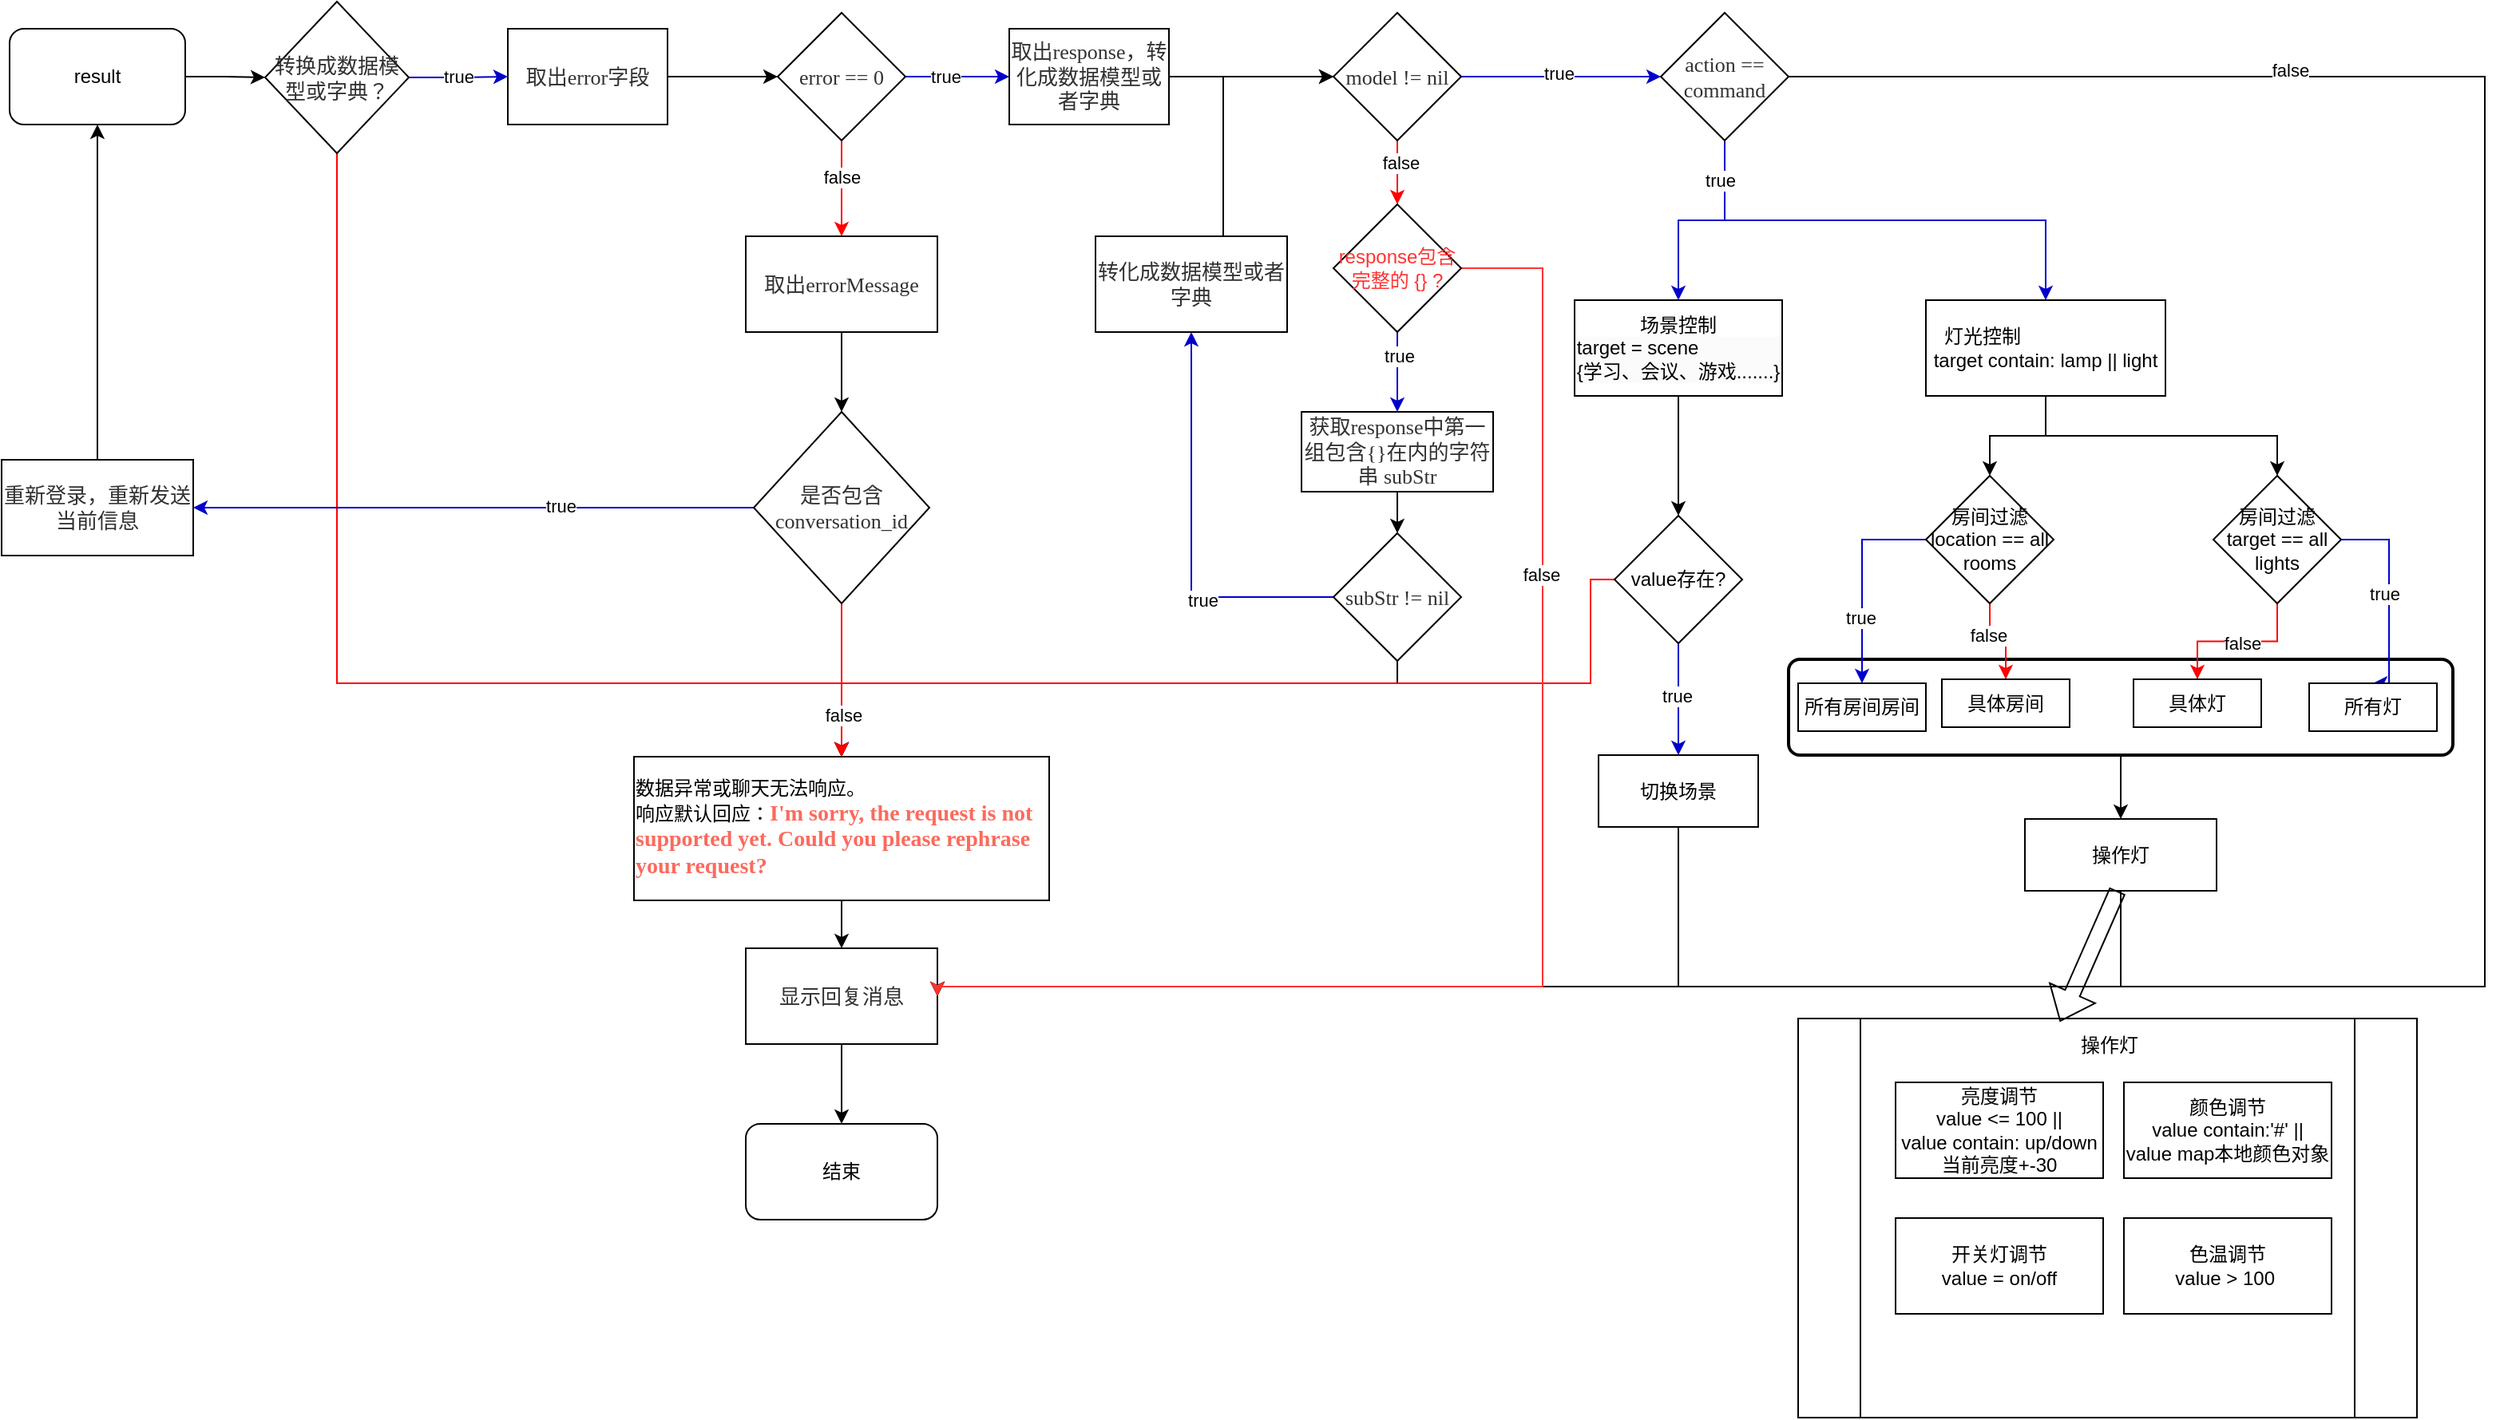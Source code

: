 <mxfile version="21.2.9" type="github">
  <diagram name="Page-1" id="74e2e168-ea6b-b213-b513-2b3c1d86103e">
    <mxGraphModel dx="1383" dy="746" grid="1" gridSize="10" guides="1" tooltips="1" connect="1" arrows="1" fold="1" page="1" pageScale="1" pageWidth="1100" pageHeight="850" background="none" math="0" shadow="0">
      <root>
        <mxCell id="0" />
        <mxCell id="1" parent="0" />
        <mxCell id="gVCvz15bsPlof6989XjH-43" value="" style="edgeStyle=orthogonalEdgeStyle;rounded=0;orthogonalLoop=1;jettySize=auto;html=1;" edge="1" parent="1" source="gVCvz15bsPlof6989XjH-41" target="gVCvz15bsPlof6989XjH-37">
          <mxGeometry relative="1" as="geometry" />
        </mxCell>
        <mxCell id="gVCvz15bsPlof6989XjH-41" value="" style="rounded=1;whiteSpace=wrap;html=1;absoluteArcSize=1;arcSize=14;strokeWidth=2;" vertex="1" parent="1">
          <mxGeometry x="1174" y="435" width="416" height="60" as="geometry" />
        </mxCell>
        <mxCell id="n0jJVnxUDAGsLWo01qbZ-8" value="" style="edgeStyle=orthogonalEdgeStyle;rounded=0;orthogonalLoop=1;jettySize=auto;html=1;" parent="1" source="n0jJVnxUDAGsLWo01qbZ-2" target="n0jJVnxUDAGsLWo01qbZ-5" edge="1">
          <mxGeometry relative="1" as="geometry" />
        </mxCell>
        <mxCell id="n0jJVnxUDAGsLWo01qbZ-2" value="result" style="rounded=1;whiteSpace=wrap;html=1;" parent="1" vertex="1">
          <mxGeometry x="60" y="40" width="110" height="60" as="geometry" />
        </mxCell>
        <mxCell id="n0jJVnxUDAGsLWo01qbZ-11" value="true" style="edgeStyle=orthogonalEdgeStyle;rounded=0;orthogonalLoop=1;jettySize=auto;html=1;strokeColor=#0000CC;" parent="1" source="n0jJVnxUDAGsLWo01qbZ-5" target="n0jJVnxUDAGsLWo01qbZ-9" edge="1">
          <mxGeometry relative="1" as="geometry" />
        </mxCell>
        <mxCell id="gVCvz15bsPlof6989XjH-54" style="edgeStyle=orthogonalEdgeStyle;rounded=0;orthogonalLoop=1;jettySize=auto;html=1;entryX=0.5;entryY=0;entryDx=0;entryDy=0;strokeColor=#FF0000;" edge="1" parent="1" source="n0jJVnxUDAGsLWo01qbZ-5" target="n0jJVnxUDAGsLWo01qbZ-28">
          <mxGeometry relative="1" as="geometry">
            <Array as="points">
              <mxPoint x="265" y="450" />
              <mxPoint x="581" y="450" />
            </Array>
          </mxGeometry>
        </mxCell>
        <mxCell id="n0jJVnxUDAGsLWo01qbZ-5" value="&lt;meta charset=&quot;utf-8&quot;&gt;&lt;span style=&quot;color: rgb(50, 50, 50); font-family: 微软雅黑; font-size: 13px; font-style: normal; font-variant-ligatures: normal; font-variant-caps: normal; font-weight: 400; letter-spacing: normal; orphans: 2; text-align: center; text-indent: 0px; text-transform: none; widows: 2; word-spacing: 0px; -webkit-text-stroke-width: 0px; caret-color: rgb(50, 50, 50); background-color: rgba(255, 255, 255, 0.01); text-decoration-thickness: initial; text-decoration-style: initial; text-decoration-color: initial; float: none; display: inline !important;&quot;&gt;转换成数据模型或字典？&lt;/span&gt;" style="rhombus;whiteSpace=wrap;html=1;" parent="1" vertex="1">
          <mxGeometry x="220" y="23" width="90" height="95" as="geometry" />
        </mxCell>
        <mxCell id="n0jJVnxUDAGsLWo01qbZ-17" value="" style="edgeStyle=orthogonalEdgeStyle;rounded=0;orthogonalLoop=1;jettySize=auto;html=1;" parent="1" source="n0jJVnxUDAGsLWo01qbZ-9" target="n0jJVnxUDAGsLWo01qbZ-12" edge="1">
          <mxGeometry relative="1" as="geometry" />
        </mxCell>
        <mxCell id="n0jJVnxUDAGsLWo01qbZ-9" value="&lt;meta charset=&quot;utf-8&quot;&gt;&lt;span style=&quot;caret-color: rgb(50, 50, 50); color: rgb(50, 50, 50); font-family: 微软雅黑; font-size: 13px; font-style: normal; font-variant-caps: normal; font-weight: 400; letter-spacing: normal; text-align: center; text-indent: 0px; text-transform: none; word-spacing: 0px; text-size-adjust: auto; -webkit-text-stroke-width: 0px; background-color: rgba(255, 255, 255, 0.01); text-decoration: none; float: none; display: inline !important;&quot;&gt;取出error字段&lt;/span&gt;" style="rounded=0;whiteSpace=wrap;html=1;" parent="1" vertex="1">
          <mxGeometry x="372" y="40" width="100" height="60" as="geometry" />
        </mxCell>
        <mxCell id="n0jJVnxUDAGsLWo01qbZ-18" value="" style="edgeStyle=orthogonalEdgeStyle;rounded=0;orthogonalLoop=1;jettySize=auto;html=1;strokeColor=#0000CC;" parent="1" source="n0jJVnxUDAGsLWo01qbZ-12" target="n0jJVnxUDAGsLWo01qbZ-13" edge="1">
          <mxGeometry relative="1" as="geometry" />
        </mxCell>
        <mxCell id="n0jJVnxUDAGsLWo01qbZ-48" value="true" style="edgeLabel;html=1;align=center;verticalAlign=middle;resizable=0;points=[];" parent="n0jJVnxUDAGsLWo01qbZ-18" vertex="1" connectable="0">
          <mxGeometry x="-0.231" relative="1" as="geometry">
            <mxPoint as="offset" />
          </mxGeometry>
        </mxCell>
        <mxCell id="n0jJVnxUDAGsLWo01qbZ-22" value="" style="edgeStyle=orthogonalEdgeStyle;rounded=0;orthogonalLoop=1;jettySize=auto;html=1;strokeColor=#FF0000;" parent="1" source="n0jJVnxUDAGsLWo01qbZ-12" target="n0jJVnxUDAGsLWo01qbZ-21" edge="1">
          <mxGeometry relative="1" as="geometry" />
        </mxCell>
        <mxCell id="n0jJVnxUDAGsLWo01qbZ-52" value="false" style="edgeLabel;html=1;align=center;verticalAlign=middle;resizable=0;points=[];" parent="n0jJVnxUDAGsLWo01qbZ-22" vertex="1" connectable="0">
          <mxGeometry x="-0.233" relative="1" as="geometry">
            <mxPoint as="offset" />
          </mxGeometry>
        </mxCell>
        <mxCell id="n0jJVnxUDAGsLWo01qbZ-12" value="&lt;meta charset=&quot;utf-8&quot;&gt;&lt;span style=&quot;caret-color: rgb(50, 50, 50); color: rgb(50, 50, 50); font-family: 微软雅黑; font-size: 13px; font-style: normal; font-variant-caps: normal; font-weight: 400; letter-spacing: normal; text-align: center; text-indent: 0px; text-transform: none; word-spacing: 0px; text-size-adjust: auto; -webkit-text-stroke-width: 0px; background-color: rgba(255, 255, 255, 0.01); text-decoration: none; float: none; display: inline !important;&quot;&gt;error == 0&lt;/span&gt;" style="rhombus;whiteSpace=wrap;html=1;" parent="1" vertex="1">
          <mxGeometry x="541" y="30" width="80" height="80" as="geometry" />
        </mxCell>
        <mxCell id="n0jJVnxUDAGsLWo01qbZ-19" value="" style="edgeStyle=orthogonalEdgeStyle;rounded=0;orthogonalLoop=1;jettySize=auto;html=1;" parent="1" source="n0jJVnxUDAGsLWo01qbZ-13" target="n0jJVnxUDAGsLWo01qbZ-14" edge="1">
          <mxGeometry relative="1" as="geometry" />
        </mxCell>
        <mxCell id="n0jJVnxUDAGsLWo01qbZ-13" value="&lt;meta charset=&quot;utf-8&quot;&gt;&lt;span style=&quot;caret-color: rgb(50, 50, 50); color: rgb(50, 50, 50); font-family: 微软雅黑; font-size: 13px; font-style: normal; font-variant-caps: normal; font-weight: 400; letter-spacing: normal; text-align: center; text-indent: 0px; text-transform: none; word-spacing: 0px; text-size-adjust: auto; -webkit-text-stroke-width: 0px; background-color: rgba(255, 255, 255, 0.01); text-decoration: none; float: none; display: inline !important;&quot;&gt;取出response，转化成数据模型或者字典&lt;/span&gt;" style="rounded=0;whiteSpace=wrap;html=1;" parent="1" vertex="1">
          <mxGeometry x="686" y="40" width="100" height="60" as="geometry" />
        </mxCell>
        <mxCell id="n0jJVnxUDAGsLWo01qbZ-20" value="" style="edgeStyle=orthogonalEdgeStyle;rounded=0;orthogonalLoop=1;jettySize=auto;html=1;strokeColor=#0000CC;" parent="1" source="n0jJVnxUDAGsLWo01qbZ-14" target="n0jJVnxUDAGsLWo01qbZ-15" edge="1">
          <mxGeometry relative="1" as="geometry" />
        </mxCell>
        <mxCell id="n0jJVnxUDAGsLWo01qbZ-49" value="true" style="edgeLabel;html=1;align=center;verticalAlign=middle;resizable=0;points=[];" parent="n0jJVnxUDAGsLWo01qbZ-20" vertex="1" connectable="0">
          <mxGeometry x="-0.024" y="2" relative="1" as="geometry">
            <mxPoint as="offset" />
          </mxGeometry>
        </mxCell>
        <mxCell id="gVCvz15bsPlof6989XjH-47" value="" style="edgeStyle=orthogonalEdgeStyle;rounded=0;orthogonalLoop=1;jettySize=auto;html=1;strokeColor=#FF0000;" edge="1" parent="1" source="n0jJVnxUDAGsLWo01qbZ-14" target="gVCvz15bsPlof6989XjH-46">
          <mxGeometry relative="1" as="geometry" />
        </mxCell>
        <mxCell id="gVCvz15bsPlof6989XjH-48" value="false" style="edgeLabel;html=1;align=center;verticalAlign=middle;resizable=0;points=[];" vertex="1" connectable="0" parent="gVCvz15bsPlof6989XjH-47">
          <mxGeometry x="-0.3" y="2" relative="1" as="geometry">
            <mxPoint as="offset" />
          </mxGeometry>
        </mxCell>
        <mxCell id="n0jJVnxUDAGsLWo01qbZ-14" value="&lt;meta charset=&quot;utf-8&quot;&gt;&lt;span style=&quot;caret-color: rgb(50, 50, 50); color: rgb(50, 50, 50); font-family: 微软雅黑; font-size: 13px; font-style: normal; font-variant-caps: normal; font-weight: 400; letter-spacing: normal; text-align: center; text-indent: 0px; text-transform: none; word-spacing: 0px; text-size-adjust: auto; -webkit-text-stroke-width: 0px; background-color: rgba(255, 255, 255, 0.01); text-decoration: none; float: none; display: inline !important;&quot;&gt;model != nil&lt;/span&gt;" style="rhombus;whiteSpace=wrap;html=1;" parent="1" vertex="1">
          <mxGeometry x="889" y="30" width="80" height="80" as="geometry" />
        </mxCell>
        <mxCell id="n0jJVnxUDAGsLWo01qbZ-69" style="edgeStyle=orthogonalEdgeStyle;rounded=0;orthogonalLoop=1;jettySize=auto;html=1;exitX=0.5;exitY=1;exitDx=0;exitDy=0;entryX=0.5;entryY=0;entryDx=0;entryDy=0;strokeColor=#0000CC;" parent="1" source="n0jJVnxUDAGsLWo01qbZ-15" target="n0jJVnxUDAGsLWo01qbZ-60" edge="1">
          <mxGeometry relative="1" as="geometry" />
        </mxCell>
        <mxCell id="n0jJVnxUDAGsLWo01qbZ-70" style="edgeStyle=orthogonalEdgeStyle;rounded=0;orthogonalLoop=1;jettySize=auto;html=1;exitX=0.5;exitY=1;exitDx=0;exitDy=0;entryX=0.5;entryY=0;entryDx=0;entryDy=0;strokeColor=#0000CC;" parent="1" source="n0jJVnxUDAGsLWo01qbZ-15" target="n0jJVnxUDAGsLWo01qbZ-61" edge="1">
          <mxGeometry relative="1" as="geometry" />
        </mxCell>
        <mxCell id="n0jJVnxUDAGsLWo01qbZ-72" value="true" style="edgeLabel;html=1;align=center;verticalAlign=middle;resizable=0;points=[];" parent="n0jJVnxUDAGsLWo01qbZ-70" vertex="1" connectable="0">
          <mxGeometry x="-0.834" y="-3" relative="1" as="geometry">
            <mxPoint as="offset" />
          </mxGeometry>
        </mxCell>
        <mxCell id="n0jJVnxUDAGsLWo01qbZ-73" style="edgeStyle=orthogonalEdgeStyle;rounded=0;orthogonalLoop=1;jettySize=auto;html=1;exitX=1;exitY=0.5;exitDx=0;exitDy=0;entryX=1;entryY=0.5;entryDx=0;entryDy=0;" parent="1" source="n0jJVnxUDAGsLWo01qbZ-15" target="n0jJVnxUDAGsLWo01qbZ-35" edge="1">
          <mxGeometry relative="1" as="geometry">
            <Array as="points">
              <mxPoint x="1610" y="70" />
              <mxPoint x="1610" y="640" />
              <mxPoint x="641" y="640" />
            </Array>
          </mxGeometry>
        </mxCell>
        <mxCell id="gVCvz15bsPlof6989XjH-1" value="false" style="edgeLabel;html=1;align=center;verticalAlign=middle;resizable=0;points=[];" vertex="1" connectable="0" parent="n0jJVnxUDAGsLWo01qbZ-73">
          <mxGeometry x="-0.683" y="4" relative="1" as="geometry">
            <mxPoint as="offset" />
          </mxGeometry>
        </mxCell>
        <mxCell id="n0jJVnxUDAGsLWo01qbZ-15" value="&lt;meta charset=&quot;utf-8&quot;&gt;&lt;span style=&quot;caret-color: rgb(50, 50, 50); color: rgb(50, 50, 50); font-family: 微软雅黑; font-size: 13px; font-style: normal; font-variant-caps: normal; font-weight: 400; letter-spacing: normal; text-align: center; text-indent: 0px; text-transform: none; word-spacing: 0px; text-size-adjust: auto; -webkit-text-stroke-width: 0px; background-color: rgba(255, 255, 255, 0.01); text-decoration: none; float: none; display: inline !important;&quot;&gt;action == command&lt;/span&gt;" style="rhombus;whiteSpace=wrap;html=1;" parent="1" vertex="1">
          <mxGeometry x="1094" y="30" width="80" height="80" as="geometry" />
        </mxCell>
        <mxCell id="n0jJVnxUDAGsLWo01qbZ-24" value="" style="edgeStyle=orthogonalEdgeStyle;rounded=0;orthogonalLoop=1;jettySize=auto;html=1;" parent="1" source="n0jJVnxUDAGsLWo01qbZ-21" target="n0jJVnxUDAGsLWo01qbZ-23" edge="1">
          <mxGeometry relative="1" as="geometry" />
        </mxCell>
        <mxCell id="n0jJVnxUDAGsLWo01qbZ-21" value="&lt;meta charset=&quot;utf-8&quot;&gt;&lt;span style=&quot;caret-color: rgb(50, 50, 50); color: rgb(50, 50, 50); font-family: 微软雅黑; font-size: 13px; font-style: normal; font-variant-caps: normal; font-weight: 400; letter-spacing: normal; text-align: center; text-indent: 0px; text-transform: none; word-spacing: 0px; text-size-adjust: auto; -webkit-text-stroke-width: 0px; background-color: rgba(255, 255, 255, 0.01); text-decoration: none; float: none; display: inline !important;&quot;&gt;取出errorMessage&lt;/span&gt;" style="rounded=0;whiteSpace=wrap;html=1;" parent="1" vertex="1">
          <mxGeometry x="521" y="170" width="120" height="60" as="geometry" />
        </mxCell>
        <mxCell id="n0jJVnxUDAGsLWo01qbZ-26" value="" style="edgeStyle=orthogonalEdgeStyle;rounded=0;orthogonalLoop=1;jettySize=auto;html=1;strokeColor=#0000CC;" parent="1" source="n0jJVnxUDAGsLWo01qbZ-23" target="n0jJVnxUDAGsLWo01qbZ-25" edge="1">
          <mxGeometry relative="1" as="geometry" />
        </mxCell>
        <mxCell id="n0jJVnxUDAGsLWo01qbZ-50" value="true" style="edgeLabel;html=1;align=center;verticalAlign=middle;resizable=0;points=[];" parent="n0jJVnxUDAGsLWo01qbZ-26" vertex="1" connectable="0">
          <mxGeometry x="-0.31" y="-1" relative="1" as="geometry">
            <mxPoint as="offset" />
          </mxGeometry>
        </mxCell>
        <mxCell id="n0jJVnxUDAGsLWo01qbZ-29" value="" style="edgeStyle=orthogonalEdgeStyle;rounded=0;orthogonalLoop=1;jettySize=auto;html=1;" parent="1" source="n0jJVnxUDAGsLWo01qbZ-23" target="n0jJVnxUDAGsLWo01qbZ-28" edge="1">
          <mxGeometry relative="1" as="geometry" />
        </mxCell>
        <mxCell id="n0jJVnxUDAGsLWo01qbZ-51" value="" style="edgeStyle=orthogonalEdgeStyle;rounded=0;orthogonalLoop=1;jettySize=auto;html=1;strokeColor=#FF0000;" parent="1" source="n0jJVnxUDAGsLWo01qbZ-23" target="n0jJVnxUDAGsLWo01qbZ-28" edge="1">
          <mxGeometry relative="1" as="geometry" />
        </mxCell>
        <mxCell id="n0jJVnxUDAGsLWo01qbZ-23" value="&lt;meta charset=&quot;utf-8&quot;&gt;&lt;span style=&quot;caret-color: rgb(50, 50, 50); color: rgb(50, 50, 50); font-family: 微软雅黑; font-size: 13px; font-style: normal; font-variant-caps: normal; font-weight: 400; letter-spacing: normal; text-align: center; text-indent: 0px; text-transform: none; word-spacing: 0px; text-size-adjust: auto; -webkit-text-stroke-width: 0px; background-color: rgba(255, 255, 255, 0.01); text-decoration: none; float: none; display: inline !important;&quot;&gt;是否包含conversation_id&lt;/span&gt;" style="rhombus;whiteSpace=wrap;html=1;" parent="1" vertex="1">
          <mxGeometry x="526" y="280" width="110" height="120" as="geometry" />
        </mxCell>
        <mxCell id="n0jJVnxUDAGsLWo01qbZ-27" style="edgeStyle=orthogonalEdgeStyle;rounded=0;orthogonalLoop=1;jettySize=auto;html=1;entryX=0.5;entryY=1;entryDx=0;entryDy=0;" parent="1" source="n0jJVnxUDAGsLWo01qbZ-25" target="n0jJVnxUDAGsLWo01qbZ-2" edge="1">
          <mxGeometry relative="1" as="geometry" />
        </mxCell>
        <mxCell id="n0jJVnxUDAGsLWo01qbZ-25" value="&lt;meta charset=&quot;utf-8&quot;&gt;&lt;span style=&quot;caret-color: rgb(50, 50, 50); color: rgb(50, 50, 50); font-family: 微软雅黑; font-size: 13px; font-style: normal; font-variant-caps: normal; font-weight: 400; letter-spacing: normal; text-align: center; text-indent: 0px; text-transform: none; word-spacing: 0px; text-size-adjust: auto; -webkit-text-stroke-width: 0px; background-color: rgba(255, 255, 255, 0.01); text-decoration: none; float: none; display: inline !important;&quot;&gt;重新登录，重新发送当前信息&lt;/span&gt;" style="rounded=0;whiteSpace=wrap;html=1;" parent="1" vertex="1">
          <mxGeometry x="55" y="310" width="120" height="60" as="geometry" />
        </mxCell>
        <mxCell id="n0jJVnxUDAGsLWo01qbZ-36" value="" style="edgeStyle=orthogonalEdgeStyle;rounded=0;orthogonalLoop=1;jettySize=auto;html=1;" parent="1" source="n0jJVnxUDAGsLWo01qbZ-28" target="n0jJVnxUDAGsLWo01qbZ-35" edge="1">
          <mxGeometry relative="1" as="geometry" />
        </mxCell>
        <mxCell id="n0jJVnxUDAGsLWo01qbZ-28" value="&lt;div style=&quot;caret-color: rgb(0, 0, 0); color: rgb(0, 0, 0); font-style: normal; font-variant-caps: normal; font-weight: 400; letter-spacing: normal; text-align: start; text-indent: 0px; text-transform: none; word-spacing: 0px; text-size-adjust: auto; -webkit-text-stroke-width: 0px; text-decoration: none;&quot; class=&quot;mind-clipboard&quot;&gt;数据异常或聊天无法响应。&lt;div&gt;响应默认回应：&lt;b style=&quot;color: rgb(252, 106, 93); font-family: Menlo; font-size: 14px;&quot;&gt;I&#39;m sorry, the request is not supported yet. Could you please rephrase your request?&lt;/b&gt;&lt;/div&gt;&lt;/div&gt;" style="rounded=0;whiteSpace=wrap;html=1;" parent="1" vertex="1">
          <mxGeometry x="451" y="496" width="260" height="90" as="geometry" />
        </mxCell>
        <mxCell id="n0jJVnxUDAGsLWo01qbZ-38" value="" style="edgeStyle=orthogonalEdgeStyle;rounded=0;orthogonalLoop=1;jettySize=auto;html=1;" parent="1" source="n0jJVnxUDAGsLWo01qbZ-35" target="n0jJVnxUDAGsLWo01qbZ-37" edge="1">
          <mxGeometry relative="1" as="geometry" />
        </mxCell>
        <mxCell id="n0jJVnxUDAGsLWo01qbZ-35" value="&lt;meta charset=&quot;utf-8&quot;&gt;&lt;span style=&quot;caret-color: rgb(50, 50, 50); color: rgb(50, 50, 50); font-family: 微软雅黑; font-size: 13px; font-style: normal; font-variant-caps: normal; font-weight: 400; letter-spacing: normal; text-align: center; text-indent: 0px; text-transform: none; word-spacing: 0px; text-size-adjust: auto; -webkit-text-stroke-width: 0px; background-color: rgba(255, 255, 255, 0.01); text-decoration: none; float: none; display: inline !important;&quot;&gt;显示回复消息&lt;/span&gt;" style="rounded=0;whiteSpace=wrap;html=1;" parent="1" vertex="1">
          <mxGeometry x="521" y="616" width="120" height="60" as="geometry" />
        </mxCell>
        <mxCell id="n0jJVnxUDAGsLWo01qbZ-37" value="结束" style="rounded=1;whiteSpace=wrap;html=1;" parent="1" vertex="1">
          <mxGeometry x="521" y="726" width="120" height="60" as="geometry" />
        </mxCell>
        <mxCell id="gVCvz15bsPlof6989XjH-52" value="" style="edgeStyle=orthogonalEdgeStyle;rounded=0;orthogonalLoop=1;jettySize=auto;html=1;" edge="1" parent="1" source="n0jJVnxUDAGsLWo01qbZ-39" target="n0jJVnxUDAGsLWo01qbZ-41">
          <mxGeometry relative="1" as="geometry" />
        </mxCell>
        <mxCell id="n0jJVnxUDAGsLWo01qbZ-39" value="&lt;span style=&quot;caret-color: rgb(50, 50, 50); color: rgb(50, 50, 50); font-family: 微软雅黑; font-size: 13px; font-style: normal; font-variant-caps: normal; font-weight: 400; letter-spacing: normal; text-align: center; text-indent: 0px; text-transform: none; word-spacing: 0px; text-size-adjust: auto; -webkit-text-stroke-width: 0px; background-color: rgba(255, 255, 255, 0.01); text-decoration: none; float: none; display: inline !important;&quot;&gt;获取response中第一组包含{}在内的字符串 subStr&lt;/span&gt;" style="rounded=0;whiteSpace=wrap;html=1;" parent="1" vertex="1">
          <mxGeometry x="869" y="280" width="120" height="50" as="geometry" />
        </mxCell>
        <mxCell id="n0jJVnxUDAGsLWo01qbZ-45" style="edgeStyle=orthogonalEdgeStyle;rounded=0;orthogonalLoop=1;jettySize=auto;html=1;entryX=0.5;entryY=1;entryDx=0;entryDy=0;strokeColor=#0000CC;" parent="1" source="n0jJVnxUDAGsLWo01qbZ-41" target="n0jJVnxUDAGsLWo01qbZ-44" edge="1">
          <mxGeometry relative="1" as="geometry" />
        </mxCell>
        <mxCell id="n0jJVnxUDAGsLWo01qbZ-54" value="true" style="edgeLabel;html=1;align=center;verticalAlign=middle;resizable=0;points=[];" parent="n0jJVnxUDAGsLWo01qbZ-45" vertex="1" connectable="0">
          <mxGeometry x="-0.354" y="2" relative="1" as="geometry">
            <mxPoint as="offset" />
          </mxGeometry>
        </mxCell>
        <mxCell id="n0jJVnxUDAGsLWo01qbZ-55" style="edgeStyle=orthogonalEdgeStyle;rounded=0;orthogonalLoop=1;jettySize=auto;html=1;" parent="1" source="n0jJVnxUDAGsLWo01qbZ-41" target="n0jJVnxUDAGsLWo01qbZ-28" edge="1">
          <mxGeometry relative="1" as="geometry">
            <Array as="points">
              <mxPoint x="929" y="450" />
              <mxPoint x="581" y="450" />
            </Array>
          </mxGeometry>
        </mxCell>
        <mxCell id="n0jJVnxUDAGsLWo01qbZ-41" value="&lt;span style=&quot;caret-color: rgb(50, 50, 50); color: rgb(50, 50, 50); font-family: 微软雅黑; font-size: 13px; font-style: normal; font-variant-caps: normal; font-weight: 400; letter-spacing: normal; text-align: center; text-indent: 0px; text-transform: none; word-spacing: 0px; text-size-adjust: auto; -webkit-text-stroke-width: 0px; background-color: rgba(255, 255, 255, 0.01); text-decoration: none; float: none; display: inline !important;&quot;&gt;subStr != nil&lt;/span&gt;" style="rhombus;whiteSpace=wrap;html=1;" parent="1" vertex="1">
          <mxGeometry x="889" y="356" width="80" height="80" as="geometry" />
        </mxCell>
        <mxCell id="n0jJVnxUDAGsLWo01qbZ-46" style="edgeStyle=orthogonalEdgeStyle;rounded=0;orthogonalLoop=1;jettySize=auto;html=1;entryX=0;entryY=0.5;entryDx=0;entryDy=0;" parent="1" target="n0jJVnxUDAGsLWo01qbZ-14" edge="1">
          <mxGeometry relative="1" as="geometry">
            <mxPoint x="810" y="170" as="sourcePoint" />
            <Array as="points">
              <mxPoint x="820" y="170" />
              <mxPoint x="820" y="70" />
            </Array>
          </mxGeometry>
        </mxCell>
        <mxCell id="n0jJVnxUDAGsLWo01qbZ-44" value="&lt;meta charset=&quot;utf-8&quot;&gt;&lt;span style=&quot;caret-color: rgb(50, 50, 50); color: rgb(50, 50, 50); font-family: 微软雅黑; font-size: 13px; font-style: normal; font-variant-caps: normal; font-weight: 400; letter-spacing: normal; text-align: center; text-indent: 0px; text-transform: none; word-spacing: 0px; text-size-adjust: auto; -webkit-text-stroke-width: 0px; background-color: rgba(255, 255, 255, 0.01); text-decoration: none; float: none; display: inline !important;&quot;&gt;转化成数据模型或者字典&lt;/span&gt;" style="rounded=0;whiteSpace=wrap;html=1;" parent="1" vertex="1">
          <mxGeometry x="740" y="170" width="120" height="60" as="geometry" />
        </mxCell>
        <mxCell id="n0jJVnxUDAGsLWo01qbZ-67" value="" style="edgeStyle=orthogonalEdgeStyle;rounded=0;orthogonalLoop=1;jettySize=auto;html=1;" parent="1" source="n0jJVnxUDAGsLWo01qbZ-60" target="n0jJVnxUDAGsLWo01qbZ-66" edge="1">
          <mxGeometry relative="1" as="geometry" />
        </mxCell>
        <mxCell id="n0jJVnxUDAGsLWo01qbZ-60" value="&lt;meta charset=&quot;utf-8&quot;&gt;&lt;span style=&quot;color: rgb(0, 0, 0); font-family: Helvetica; font-size: 12px; font-style: normal; font-variant-ligatures: normal; font-variant-caps: normal; font-weight: 400; letter-spacing: normal; orphans: 2; text-align: start; text-indent: 0px; text-transform: none; widows: 2; word-spacing: 0px; -webkit-text-stroke-width: 0px; caret-color: rgb(0, 0, 0); background-color: rgb(251, 251, 251); text-decoration-thickness: initial; text-decoration-style: initial; text-decoration-color: initial; float: none; display: inline !important;&quot;&gt;场景控制&lt;/span&gt;&lt;div style=&quot;border-color: var(--border-color); color: rgb(0, 0, 0); font-family: Helvetica; font-size: 12px; font-style: normal; font-variant-ligatures: normal; font-variant-caps: normal; font-weight: 400; letter-spacing: normal; orphans: 2; text-align: start; text-indent: 0px; text-transform: none; widows: 2; word-spacing: 0px; -webkit-text-stroke-width: 0px; caret-color: rgb(0, 0, 0); background-color: rgb(251, 251, 251); text-decoration-thickness: initial; text-decoration-style: initial; text-decoration-color: initial;&quot;&gt;target =&amp;nbsp;scene&lt;/div&gt;&lt;div style=&quot;border-color: var(--border-color); color: rgb(0, 0, 0); font-family: Helvetica; font-size: 12px; font-style: normal; font-variant-ligatures: normal; font-variant-caps: normal; font-weight: 400; letter-spacing: normal; orphans: 2; text-align: start; text-indent: 0px; text-transform: none; widows: 2; word-spacing: 0px; -webkit-text-stroke-width: 0px; caret-color: rgb(0, 0, 0); background-color: rgb(251, 251, 251); text-decoration-thickness: initial; text-decoration-style: initial; text-decoration-color: initial;&quot;&gt;{学习、会议、游戏.......}&lt;/div&gt;" style="rounded=0;whiteSpace=wrap;html=1;" parent="1" vertex="1">
          <mxGeometry x="1040" y="210" width="130" height="60" as="geometry" />
        </mxCell>
        <mxCell id="n0jJVnxUDAGsLWo01qbZ-76" style="edgeStyle=orthogonalEdgeStyle;rounded=0;orthogonalLoop=1;jettySize=auto;html=1;entryX=0.5;entryY=0;entryDx=0;entryDy=0;" parent="1" source="n0jJVnxUDAGsLWo01qbZ-61" target="n0jJVnxUDAGsLWo01qbZ-74" edge="1">
          <mxGeometry relative="1" as="geometry" />
        </mxCell>
        <mxCell id="n0jJVnxUDAGsLWo01qbZ-77" style="edgeStyle=orthogonalEdgeStyle;rounded=0;orthogonalLoop=1;jettySize=auto;html=1;exitX=0.5;exitY=1;exitDx=0;exitDy=0;entryX=0.5;entryY=0;entryDx=0;entryDy=0;" parent="1" source="n0jJVnxUDAGsLWo01qbZ-61" target="n0jJVnxUDAGsLWo01qbZ-75" edge="1">
          <mxGeometry relative="1" as="geometry" />
        </mxCell>
        <mxCell id="n0jJVnxUDAGsLWo01qbZ-61" value="&lt;div style=&quot;caret-color: rgb(0, 0, 0); color: rgb(0, 0, 0); font-style: normal; font-variant-caps: normal; font-weight: 400; letter-spacing: normal; text-align: start; text-indent: 0px; text-transform: none; word-spacing: 0px; text-size-adjust: auto; -webkit-text-stroke-width: 0px; text-decoration: none;&quot; class=&quot;mind-clipboard&quot;&gt;&lt;span style=&quot;white-space: pre;&quot;&gt; &lt;span style=&quot;white-space: pre;&quot;&gt; &lt;/span&gt;&lt;/span&gt;灯光控制&lt;div&gt;target contain: lamp || light&lt;/div&gt;&lt;/div&gt;" style="rounded=0;whiteSpace=wrap;html=1;" parent="1" vertex="1">
          <mxGeometry x="1260" y="210" width="150" height="60" as="geometry" />
        </mxCell>
        <mxCell id="n0jJVnxUDAGsLWo01qbZ-71" style="edgeStyle=orthogonalEdgeStyle;rounded=0;orthogonalLoop=1;jettySize=auto;html=1;exitX=0;exitY=0.5;exitDx=0;exitDy=0;entryX=0.5;entryY=0;entryDx=0;entryDy=0;strokeColor=#FF0000;" parent="1" source="n0jJVnxUDAGsLWo01qbZ-66" target="n0jJVnxUDAGsLWo01qbZ-28" edge="1">
          <mxGeometry relative="1" as="geometry">
            <Array as="points">
              <mxPoint x="1050" y="385" />
              <mxPoint x="1050" y="450" />
              <mxPoint x="581" y="450" />
            </Array>
          </mxGeometry>
        </mxCell>
        <mxCell id="gVCvz15bsPlof6989XjH-55" value="false" style="edgeLabel;html=1;align=center;verticalAlign=middle;resizable=0;points=[];" vertex="1" connectable="0" parent="n0jJVnxUDAGsLWo01qbZ-71">
          <mxGeometry x="0.913" y="1" relative="1" as="geometry">
            <mxPoint as="offset" />
          </mxGeometry>
        </mxCell>
        <mxCell id="gVCvz15bsPlof6989XjH-3" value="" style="edgeStyle=orthogonalEdgeStyle;rounded=0;orthogonalLoop=1;jettySize=auto;html=1;strokeColor=#0000cc;" edge="1" parent="1" source="n0jJVnxUDAGsLWo01qbZ-66" target="gVCvz15bsPlof6989XjH-2">
          <mxGeometry relative="1" as="geometry" />
        </mxCell>
        <mxCell id="gVCvz15bsPlof6989XjH-5" value="true" style="edgeLabel;html=1;align=center;verticalAlign=middle;resizable=0;points=[];" vertex="1" connectable="0" parent="gVCvz15bsPlof6989XjH-3">
          <mxGeometry x="-0.072" y="-1" relative="1" as="geometry">
            <mxPoint as="offset" />
          </mxGeometry>
        </mxCell>
        <mxCell id="n0jJVnxUDAGsLWo01qbZ-66" value="value存在?" style="rhombus;whiteSpace=wrap;html=1;" parent="1" vertex="1">
          <mxGeometry x="1065" y="345" width="80" height="80" as="geometry" />
        </mxCell>
        <mxCell id="n0jJVnxUDAGsLWo01qbZ-80" style="edgeStyle=orthogonalEdgeStyle;rounded=0;orthogonalLoop=1;jettySize=auto;html=1;strokeColor=#0000CC;" parent="1" source="n0jJVnxUDAGsLWo01qbZ-74" target="n0jJVnxUDAGsLWo01qbZ-79" edge="1">
          <mxGeometry relative="1" as="geometry">
            <Array as="points">
              <mxPoint x="1220" y="360" />
            </Array>
          </mxGeometry>
        </mxCell>
        <mxCell id="n0jJVnxUDAGsLWo01qbZ-83" value="true" style="edgeLabel;html=1;align=center;verticalAlign=middle;resizable=0;points=[];" parent="n0jJVnxUDAGsLWo01qbZ-80" vertex="1" connectable="0">
          <mxGeometry x="0.373" y="-1" relative="1" as="geometry">
            <mxPoint as="offset" />
          </mxGeometry>
        </mxCell>
        <mxCell id="n0jJVnxUDAGsLWo01qbZ-81" style="edgeStyle=orthogonalEdgeStyle;rounded=0;orthogonalLoop=1;jettySize=auto;html=1;exitX=0.5;exitY=1;exitDx=0;exitDy=0;entryX=0.5;entryY=0;entryDx=0;entryDy=0;strokeColor=#FF0000;" parent="1" source="n0jJVnxUDAGsLWo01qbZ-74" target="n0jJVnxUDAGsLWo01qbZ-78" edge="1">
          <mxGeometry relative="1" as="geometry" />
        </mxCell>
        <mxCell id="n0jJVnxUDAGsLWo01qbZ-82" value="false" style="edgeLabel;html=1;align=center;verticalAlign=middle;resizable=0;points=[];" parent="n0jJVnxUDAGsLWo01qbZ-81" vertex="1" connectable="0">
          <mxGeometry x="-0.3" y="-1" relative="1" as="geometry">
            <mxPoint as="offset" />
          </mxGeometry>
        </mxCell>
        <mxCell id="n0jJVnxUDAGsLWo01qbZ-74" value="房间过滤&lt;br&gt;location == all rooms" style="rhombus;whiteSpace=wrap;html=1;" parent="1" vertex="1">
          <mxGeometry x="1260" y="320" width="80" height="80" as="geometry" />
        </mxCell>
        <mxCell id="gVCvz15bsPlof6989XjH-31" style="edgeStyle=orthogonalEdgeStyle;rounded=0;orthogonalLoop=1;jettySize=auto;html=1;exitX=0.5;exitY=1;exitDx=0;exitDy=0;entryX=0.5;entryY=0;entryDx=0;entryDy=0;strokeColor=#FF0000;" edge="1" parent="1" source="n0jJVnxUDAGsLWo01qbZ-75" target="gVCvz15bsPlof6989XjH-18">
          <mxGeometry relative="1" as="geometry" />
        </mxCell>
        <mxCell id="gVCvz15bsPlof6989XjH-33" value="false" style="edgeLabel;html=1;align=center;verticalAlign=middle;resizable=0;points=[];" vertex="1" connectable="0" parent="gVCvz15bsPlof6989XjH-31">
          <mxGeometry x="-0.045" y="1" relative="1" as="geometry">
            <mxPoint as="offset" />
          </mxGeometry>
        </mxCell>
        <mxCell id="gVCvz15bsPlof6989XjH-32" style="edgeStyle=orthogonalEdgeStyle;rounded=0;orthogonalLoop=1;jettySize=auto;html=1;entryX=0.5;entryY=0;entryDx=0;entryDy=0;strokeColor=#0000CC;" edge="1" parent="1" source="n0jJVnxUDAGsLWo01qbZ-75" target="gVCvz15bsPlof6989XjH-19">
          <mxGeometry relative="1" as="geometry">
            <Array as="points">
              <mxPoint x="1550" y="360" />
            </Array>
          </mxGeometry>
        </mxCell>
        <mxCell id="gVCvz15bsPlof6989XjH-34" value="true" style="edgeLabel;html=1;align=center;verticalAlign=middle;resizable=0;points=[];" vertex="1" connectable="0" parent="gVCvz15bsPlof6989XjH-32">
          <mxGeometry x="-0.018" y="-3" relative="1" as="geometry">
            <mxPoint as="offset" />
          </mxGeometry>
        </mxCell>
        <mxCell id="n0jJVnxUDAGsLWo01qbZ-75" value="房间过滤&lt;br&gt;target == all lights" style="rhombus;whiteSpace=wrap;html=1;" parent="1" vertex="1">
          <mxGeometry x="1440" y="320" width="80" height="80" as="geometry" />
        </mxCell>
        <mxCell id="n0jJVnxUDAGsLWo01qbZ-78" value="具体房间" style="rounded=0;whiteSpace=wrap;html=1;" parent="1" vertex="1">
          <mxGeometry x="1270" y="447.5" width="80" height="30" as="geometry" />
        </mxCell>
        <mxCell id="n0jJVnxUDAGsLWo01qbZ-79" value="所有房间房间" style="rounded=0;whiteSpace=wrap;html=1;" parent="1" vertex="1">
          <mxGeometry x="1180" y="450" width="80" height="30" as="geometry" />
        </mxCell>
        <mxCell id="gVCvz15bsPlof6989XjH-4" style="edgeStyle=orthogonalEdgeStyle;rounded=0;orthogonalLoop=1;jettySize=auto;html=1;entryX=1;entryY=0.5;entryDx=0;entryDy=0;" edge="1" parent="1" source="gVCvz15bsPlof6989XjH-2" target="n0jJVnxUDAGsLWo01qbZ-35">
          <mxGeometry relative="1" as="geometry">
            <Array as="points">
              <mxPoint x="1105" y="640" />
              <mxPoint x="641" y="640" />
            </Array>
          </mxGeometry>
        </mxCell>
        <mxCell id="gVCvz15bsPlof6989XjH-2" value="切换场景" style="rounded=0;whiteSpace=wrap;html=1;" vertex="1" parent="1">
          <mxGeometry x="1055" y="495" width="100" height="45" as="geometry" />
        </mxCell>
        <mxCell id="gVCvz15bsPlof6989XjH-9" value="" style="shape=process;whiteSpace=wrap;html=1;backgroundOutline=1;" vertex="1" parent="1">
          <mxGeometry x="1180" y="660" width="387.5" height="250" as="geometry" />
        </mxCell>
        <mxCell id="gVCvz15bsPlof6989XjH-10" value="操作灯" style="text;html=1;strokeColor=none;fillColor=none;align=center;verticalAlign=middle;whiteSpace=wrap;rounded=0;" vertex="1" parent="1">
          <mxGeometry x="1345" y="662" width="60" height="30" as="geometry" />
        </mxCell>
        <mxCell id="gVCvz15bsPlof6989XjH-11" value="亮度调节&lt;br&gt;value &amp;lt;= 100 ||&lt;br&gt;value contain: up/down&lt;br&gt;当前亮度+-30" style="rounded=0;whiteSpace=wrap;html=1;" vertex="1" parent="1">
          <mxGeometry x="1241" y="700" width="130" height="60" as="geometry" />
        </mxCell>
        <mxCell id="gVCvz15bsPlof6989XjH-12" value="颜色调节&lt;br&gt;value contain:&#39;#&#39; ||&lt;br&gt;value map本地颜色对象" style="rounded=0;whiteSpace=wrap;html=1;" vertex="1" parent="1">
          <mxGeometry x="1384" y="700" width="130" height="60" as="geometry" />
        </mxCell>
        <mxCell id="gVCvz15bsPlof6989XjH-13" value="开关灯调节&lt;br&gt;value = on/off" style="rounded=0;whiteSpace=wrap;html=1;" vertex="1" parent="1">
          <mxGeometry x="1241" y="785" width="130" height="60" as="geometry" />
        </mxCell>
        <mxCell id="gVCvz15bsPlof6989XjH-14" value="色温调节&lt;br&gt;value &amp;gt; 100&amp;nbsp;" style="rounded=0;whiteSpace=wrap;html=1;" vertex="1" parent="1">
          <mxGeometry x="1384" y="785" width="130" height="60" as="geometry" />
        </mxCell>
        <mxCell id="gVCvz15bsPlof6989XjH-18" value="具体灯" style="rounded=0;whiteSpace=wrap;html=1;" vertex="1" parent="1">
          <mxGeometry x="1390" y="447.5" width="80" height="30" as="geometry" />
        </mxCell>
        <mxCell id="gVCvz15bsPlof6989XjH-19" value="所有灯" style="rounded=0;whiteSpace=wrap;html=1;" vertex="1" parent="1">
          <mxGeometry x="1500" y="450" width="80" height="30" as="geometry" />
        </mxCell>
        <mxCell id="gVCvz15bsPlof6989XjH-44" style="edgeStyle=orthogonalEdgeStyle;rounded=0;orthogonalLoop=1;jettySize=auto;html=1;entryX=1;entryY=0.5;entryDx=0;entryDy=0;" edge="1" parent="1" source="gVCvz15bsPlof6989XjH-37" target="n0jJVnxUDAGsLWo01qbZ-35">
          <mxGeometry relative="1" as="geometry">
            <Array as="points">
              <mxPoint x="1382" y="640" />
              <mxPoint x="641" y="640" />
            </Array>
          </mxGeometry>
        </mxCell>
        <mxCell id="gVCvz15bsPlof6989XjH-37" value="&lt;span style=&quot;color: rgb(0, 0, 0); font-family: Helvetica; font-size: 12px; font-style: normal; font-variant-ligatures: normal; font-variant-caps: normal; font-weight: 400; letter-spacing: normal; orphans: 2; text-align: center; text-indent: 0px; text-transform: none; widows: 2; word-spacing: 0px; -webkit-text-stroke-width: 0px; background-color: rgb(251, 251, 251); text-decoration-thickness: initial; text-decoration-style: initial; text-decoration-color: initial; float: none; display: inline !important;&quot;&gt;操作灯&lt;/span&gt;" style="rounded=0;whiteSpace=wrap;html=1;" vertex="1" parent="1">
          <mxGeometry x="1322" y="535" width="120" height="45" as="geometry" />
        </mxCell>
        <mxCell id="gVCvz15bsPlof6989XjH-45" value="" style="shape=flexArrow;endArrow=classic;html=1;rounded=0;entryX=0.423;entryY=0.008;entryDx=0;entryDy=0;entryPerimeter=0;" edge="1" parent="1" target="gVCvz15bsPlof6989XjH-9">
          <mxGeometry width="50" height="50" relative="1" as="geometry">
            <mxPoint x="1380" y="580" as="sourcePoint" />
            <mxPoint x="1430" y="530" as="targetPoint" />
          </mxGeometry>
        </mxCell>
        <mxCell id="gVCvz15bsPlof6989XjH-50" value="" style="edgeStyle=orthogonalEdgeStyle;rounded=0;orthogonalLoop=1;jettySize=auto;html=1;strokeColor=#0000CC;" edge="1" parent="1" source="gVCvz15bsPlof6989XjH-46" target="n0jJVnxUDAGsLWo01qbZ-39">
          <mxGeometry relative="1" as="geometry" />
        </mxCell>
        <mxCell id="gVCvz15bsPlof6989XjH-51" value="true" style="edgeLabel;html=1;align=center;verticalAlign=middle;resizable=0;points=[];" vertex="1" connectable="0" parent="gVCvz15bsPlof6989XjH-50">
          <mxGeometry x="-0.4" y="1" relative="1" as="geometry">
            <mxPoint as="offset" />
          </mxGeometry>
        </mxCell>
        <mxCell id="gVCvz15bsPlof6989XjH-56" style="edgeStyle=orthogonalEdgeStyle;rounded=0;orthogonalLoop=1;jettySize=auto;html=1;entryX=1;entryY=0.5;entryDx=0;entryDy=0;strokeColor=#FF3333;" edge="1" parent="1" source="gVCvz15bsPlof6989XjH-46" target="n0jJVnxUDAGsLWo01qbZ-35">
          <mxGeometry relative="1" as="geometry">
            <Array as="points">
              <mxPoint x="1020" y="190" />
              <mxPoint x="1020" y="640" />
              <mxPoint x="641" y="640" />
            </Array>
          </mxGeometry>
        </mxCell>
        <mxCell id="gVCvz15bsPlof6989XjH-57" value="false" style="edgeLabel;html=1;align=center;verticalAlign=middle;resizable=0;points=[];" vertex="1" connectable="0" parent="gVCvz15bsPlof6989XjH-56">
          <mxGeometry x="-0.452" y="-1" relative="1" as="geometry">
            <mxPoint as="offset" />
          </mxGeometry>
        </mxCell>
        <mxCell id="gVCvz15bsPlof6989XjH-46" value="&lt;font color=&quot;#ff3333&quot;&gt;response包含完整的 {} ?&lt;/font&gt;" style="rhombus;whiteSpace=wrap;html=1;" vertex="1" parent="1">
          <mxGeometry x="889" y="150" width="80" height="80" as="geometry" />
        </mxCell>
      </root>
    </mxGraphModel>
  </diagram>
</mxfile>

